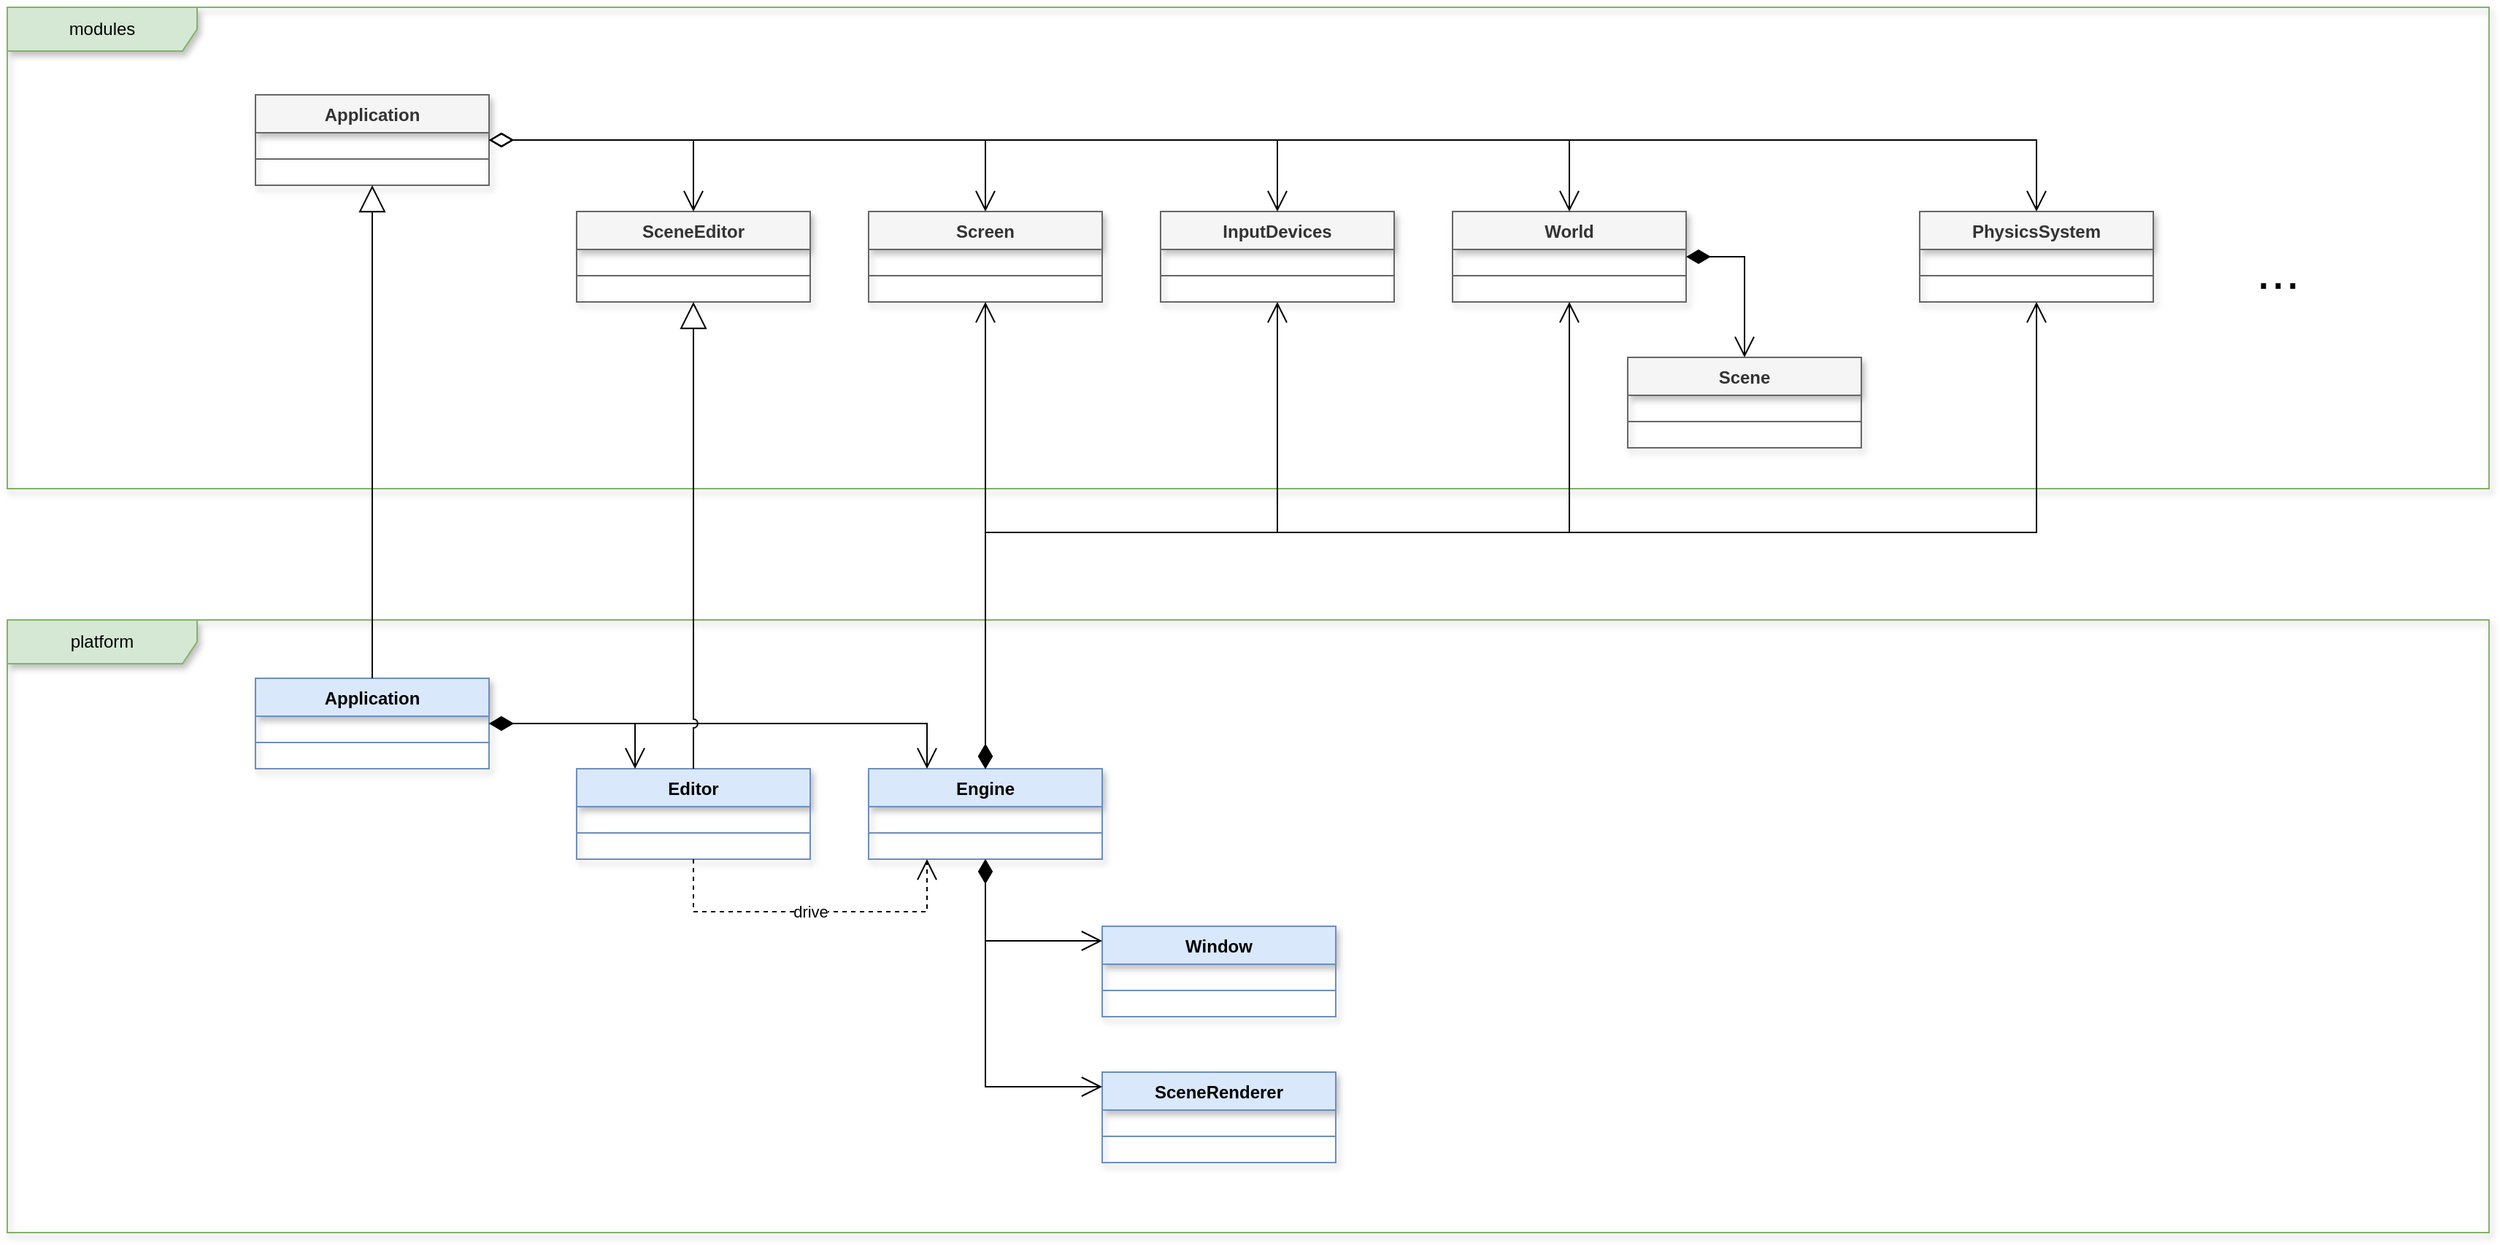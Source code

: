 <mxfile scale="1" border="16" version="21.1.2" type="device" pages="3">
  <diagram id="zqDFcQQA1LJDEw-WDNae" name="architecture">
    <mxGraphModel dx="2512" dy="1238" grid="1" gridSize="10" guides="1" tooltips="1" connect="1" arrows="1" fold="1" page="1" pageScale="1" pageWidth="4681" pageHeight="3300" background="#ffffff" math="0" shadow="0">
      <root>
        <mxCell id="0" />
        <mxCell id="1" parent="0" />
        <mxCell id="KR_LjcY2zqb-IYaVlQvb-93" value="platform" style="shape=umlFrame;whiteSpace=wrap;html=1;shadow=1;fillColor=#d5e8d4;strokeColor=#82b366;width=130;height=30;" parent="1" vertex="1">
          <mxGeometry x="410" y="560" width="1700" height="420" as="geometry" />
        </mxCell>
        <mxCell id="KR_LjcY2zqb-IYaVlQvb-10" value="modules" style="shape=umlFrame;whiteSpace=wrap;html=1;shadow=1;fillColor=#d5e8d4;strokeColor=#82b366;width=130;height=30;" parent="1" vertex="1">
          <mxGeometry x="410" y="140" width="1700" height="330" as="geometry" />
        </mxCell>
        <mxCell id="KR_LjcY2zqb-IYaVlQvb-11" value="Application" style="swimlane;fontStyle=1;align=center;verticalAlign=top;childLayout=stackLayout;horizontal=1;startSize=26;horizontalStack=0;resizeParent=1;resizeParentMax=0;resizeLast=0;collapsible=1;marginBottom=0;fillColor=#f5f5f5;fontColor=#333333;strokeColor=#666666;shadow=1;" parent="1" vertex="1">
          <mxGeometry x="580" y="200" width="160" height="62" as="geometry" />
        </mxCell>
        <mxCell id="KR_LjcY2zqb-IYaVlQvb-15" value="" style="text;strokeColor=none;fillColor=none;align=left;verticalAlign=middle;spacingTop=-1;spacingLeft=4;spacingRight=4;rotatable=0;labelPosition=right;points=[];portConstraint=eastwest;" parent="KR_LjcY2zqb-IYaVlQvb-11" vertex="1">
          <mxGeometry y="26" width="160" height="14" as="geometry" />
        </mxCell>
        <mxCell id="KR_LjcY2zqb-IYaVlQvb-13" value="" style="line;strokeWidth=1;fillColor=none;align=left;verticalAlign=middle;spacingTop=-1;spacingLeft=3;spacingRight=3;rotatable=0;labelPosition=right;points=[];portConstraint=eastwest;strokeColor=inherit;" parent="KR_LjcY2zqb-IYaVlQvb-11" vertex="1">
          <mxGeometry y="40" width="160" height="8" as="geometry" />
        </mxCell>
        <mxCell id="KR_LjcY2zqb-IYaVlQvb-16" value="" style="text;strokeColor=none;fillColor=none;align=left;verticalAlign=middle;spacingTop=-1;spacingLeft=4;spacingRight=4;rotatable=0;labelPosition=right;points=[];portConstraint=eastwest;" parent="KR_LjcY2zqb-IYaVlQvb-11" vertex="1">
          <mxGeometry y="48" width="160" height="14" as="geometry" />
        </mxCell>
        <mxCell id="KR_LjcY2zqb-IYaVlQvb-21" value="Application" style="swimlane;fontStyle=1;align=center;verticalAlign=top;childLayout=stackLayout;horizontal=1;startSize=26;horizontalStack=0;resizeParent=1;resizeParentMax=0;resizeLast=0;collapsible=1;marginBottom=0;fillColor=#dae8fc;strokeColor=#6c8ebf;shadow=1;" parent="1" vertex="1">
          <mxGeometry x="580" y="600" width="160" height="62" as="geometry" />
        </mxCell>
        <mxCell id="KR_LjcY2zqb-IYaVlQvb-22" value="" style="text;strokeColor=none;fillColor=none;align=left;verticalAlign=middle;spacingTop=-1;spacingLeft=4;spacingRight=4;rotatable=0;labelPosition=right;points=[];portConstraint=eastwest;" parent="KR_LjcY2zqb-IYaVlQvb-21" vertex="1">
          <mxGeometry y="26" width="160" height="14" as="geometry" />
        </mxCell>
        <mxCell id="KR_LjcY2zqb-IYaVlQvb-23" value="" style="line;strokeWidth=1;fillColor=none;align=left;verticalAlign=middle;spacingTop=-1;spacingLeft=3;spacingRight=3;rotatable=0;labelPosition=right;points=[];portConstraint=eastwest;strokeColor=inherit;" parent="KR_LjcY2zqb-IYaVlQvb-21" vertex="1">
          <mxGeometry y="40" width="160" height="8" as="geometry" />
        </mxCell>
        <mxCell id="KR_LjcY2zqb-IYaVlQvb-24" value="" style="text;strokeColor=none;fillColor=none;align=left;verticalAlign=middle;spacingTop=-1;spacingLeft=4;spacingRight=4;rotatable=0;labelPosition=right;points=[];portConstraint=eastwest;" parent="KR_LjcY2zqb-IYaVlQvb-21" vertex="1">
          <mxGeometry y="48" width="160" height="14" as="geometry" />
        </mxCell>
        <mxCell id="KR_LjcY2zqb-IYaVlQvb-25" value="Editor" style="swimlane;fontStyle=1;align=center;verticalAlign=top;childLayout=stackLayout;horizontal=1;startSize=26;horizontalStack=0;resizeParent=1;resizeParentMax=0;resizeLast=0;collapsible=1;marginBottom=0;fillColor=#dae8fc;strokeColor=#6c8ebf;shadow=1;" parent="1" vertex="1">
          <mxGeometry x="800" y="662" width="160" height="62" as="geometry" />
        </mxCell>
        <mxCell id="KR_LjcY2zqb-IYaVlQvb-26" value="" style="text;strokeColor=none;fillColor=none;align=left;verticalAlign=middle;spacingTop=-1;spacingLeft=4;spacingRight=4;rotatable=0;labelPosition=right;points=[];portConstraint=eastwest;" parent="KR_LjcY2zqb-IYaVlQvb-25" vertex="1">
          <mxGeometry y="26" width="160" height="14" as="geometry" />
        </mxCell>
        <mxCell id="KR_LjcY2zqb-IYaVlQvb-27" value="" style="line;strokeWidth=1;fillColor=none;align=left;verticalAlign=middle;spacingTop=-1;spacingLeft=3;spacingRight=3;rotatable=0;labelPosition=right;points=[];portConstraint=eastwest;strokeColor=inherit;" parent="KR_LjcY2zqb-IYaVlQvb-25" vertex="1">
          <mxGeometry y="40" width="160" height="8" as="geometry" />
        </mxCell>
        <mxCell id="KR_LjcY2zqb-IYaVlQvb-28" value="" style="text;strokeColor=none;fillColor=none;align=left;verticalAlign=middle;spacingTop=-1;spacingLeft=4;spacingRight=4;rotatable=0;labelPosition=right;points=[];portConstraint=eastwest;" parent="KR_LjcY2zqb-IYaVlQvb-25" vertex="1">
          <mxGeometry y="48" width="160" height="14" as="geometry" />
        </mxCell>
        <mxCell id="KR_LjcY2zqb-IYaVlQvb-29" value="Engine" style="swimlane;fontStyle=1;align=center;verticalAlign=top;childLayout=stackLayout;horizontal=1;startSize=26;horizontalStack=0;resizeParent=1;resizeParentMax=0;resizeLast=0;collapsible=1;marginBottom=0;fillColor=#dae8fc;strokeColor=#6c8ebf;shadow=1;" parent="1" vertex="1">
          <mxGeometry x="1000" y="662" width="160" height="62" as="geometry" />
        </mxCell>
        <mxCell id="KR_LjcY2zqb-IYaVlQvb-30" value="" style="text;strokeColor=none;fillColor=none;align=left;verticalAlign=middle;spacingTop=-1;spacingLeft=4;spacingRight=4;rotatable=0;labelPosition=right;points=[];portConstraint=eastwest;" parent="KR_LjcY2zqb-IYaVlQvb-29" vertex="1">
          <mxGeometry y="26" width="160" height="14" as="geometry" />
        </mxCell>
        <mxCell id="KR_LjcY2zqb-IYaVlQvb-31" value="" style="line;strokeWidth=1;fillColor=none;align=left;verticalAlign=middle;spacingTop=-1;spacingLeft=3;spacingRight=3;rotatable=0;labelPosition=right;points=[];portConstraint=eastwest;strokeColor=inherit;" parent="KR_LjcY2zqb-IYaVlQvb-29" vertex="1">
          <mxGeometry y="40" width="160" height="8" as="geometry" />
        </mxCell>
        <mxCell id="KR_LjcY2zqb-IYaVlQvb-32" value="" style="text;strokeColor=none;fillColor=none;align=left;verticalAlign=middle;spacingTop=-1;spacingLeft=4;spacingRight=4;rotatable=0;labelPosition=right;points=[];portConstraint=eastwest;" parent="KR_LjcY2zqb-IYaVlQvb-29" vertex="1">
          <mxGeometry y="48" width="160" height="14" as="geometry" />
        </mxCell>
        <mxCell id="KR_LjcY2zqb-IYaVlQvb-34" value="Screen" style="swimlane;fontStyle=1;align=center;verticalAlign=top;childLayout=stackLayout;horizontal=1;startSize=26;horizontalStack=0;resizeParent=1;resizeParentMax=0;resizeLast=0;collapsible=1;marginBottom=0;fillColor=#f5f5f5;fontColor=#333333;strokeColor=#666666;shadow=1;" parent="1" vertex="1">
          <mxGeometry x="1000" y="280" width="160" height="62" as="geometry" />
        </mxCell>
        <mxCell id="KR_LjcY2zqb-IYaVlQvb-35" value="" style="text;strokeColor=none;fillColor=none;align=left;verticalAlign=middle;spacingTop=-1;spacingLeft=4;spacingRight=4;rotatable=0;labelPosition=right;points=[];portConstraint=eastwest;" parent="KR_LjcY2zqb-IYaVlQvb-34" vertex="1">
          <mxGeometry y="26" width="160" height="14" as="geometry" />
        </mxCell>
        <mxCell id="KR_LjcY2zqb-IYaVlQvb-36" value="" style="line;strokeWidth=1;fillColor=none;align=left;verticalAlign=middle;spacingTop=-1;spacingLeft=3;spacingRight=3;rotatable=0;labelPosition=right;points=[];portConstraint=eastwest;strokeColor=inherit;" parent="KR_LjcY2zqb-IYaVlQvb-34" vertex="1">
          <mxGeometry y="40" width="160" height="8" as="geometry" />
        </mxCell>
        <mxCell id="KR_LjcY2zqb-IYaVlQvb-37" value="" style="text;strokeColor=none;fillColor=none;align=left;verticalAlign=middle;spacingTop=-1;spacingLeft=4;spacingRight=4;rotatable=0;labelPosition=right;points=[];portConstraint=eastwest;" parent="KR_LjcY2zqb-IYaVlQvb-34" vertex="1">
          <mxGeometry y="48" width="160" height="14" as="geometry" />
        </mxCell>
        <mxCell id="KR_LjcY2zqb-IYaVlQvb-38" value="InputDevices" style="swimlane;fontStyle=1;align=center;verticalAlign=top;childLayout=stackLayout;horizontal=1;startSize=26;horizontalStack=0;resizeParent=1;resizeParentMax=0;resizeLast=0;collapsible=1;marginBottom=0;fillColor=#f5f5f5;fontColor=#333333;strokeColor=#666666;shadow=1;" parent="1" vertex="1">
          <mxGeometry x="1200" y="280" width="160" height="62" as="geometry" />
        </mxCell>
        <mxCell id="KR_LjcY2zqb-IYaVlQvb-39" value="" style="text;strokeColor=none;fillColor=none;align=left;verticalAlign=middle;spacingTop=-1;spacingLeft=4;spacingRight=4;rotatable=0;labelPosition=right;points=[];portConstraint=eastwest;" parent="KR_LjcY2zqb-IYaVlQvb-38" vertex="1">
          <mxGeometry y="26" width="160" height="14" as="geometry" />
        </mxCell>
        <mxCell id="KR_LjcY2zqb-IYaVlQvb-40" value="" style="line;strokeWidth=1;fillColor=none;align=left;verticalAlign=middle;spacingTop=-1;spacingLeft=3;spacingRight=3;rotatable=0;labelPosition=right;points=[];portConstraint=eastwest;strokeColor=inherit;" parent="KR_LjcY2zqb-IYaVlQvb-38" vertex="1">
          <mxGeometry y="40" width="160" height="8" as="geometry" />
        </mxCell>
        <mxCell id="KR_LjcY2zqb-IYaVlQvb-41" value="" style="text;strokeColor=none;fillColor=none;align=left;verticalAlign=middle;spacingTop=-1;spacingLeft=4;spacingRight=4;rotatable=0;labelPosition=right;points=[];portConstraint=eastwest;" parent="KR_LjcY2zqb-IYaVlQvb-38" vertex="1">
          <mxGeometry y="48" width="160" height="14" as="geometry" />
        </mxCell>
        <mxCell id="KR_LjcY2zqb-IYaVlQvb-42" value="World" style="swimlane;fontStyle=1;align=center;verticalAlign=top;childLayout=stackLayout;horizontal=1;startSize=26;horizontalStack=0;resizeParent=1;resizeParentMax=0;resizeLast=0;collapsible=1;marginBottom=0;fillColor=#f5f5f5;fontColor=#333333;strokeColor=#666666;shadow=1;" parent="1" vertex="1">
          <mxGeometry x="1400" y="280" width="160" height="62" as="geometry" />
        </mxCell>
        <mxCell id="KR_LjcY2zqb-IYaVlQvb-43" value="" style="text;strokeColor=none;fillColor=none;align=left;verticalAlign=middle;spacingTop=-1;spacingLeft=4;spacingRight=4;rotatable=0;labelPosition=right;points=[];portConstraint=eastwest;" parent="KR_LjcY2zqb-IYaVlQvb-42" vertex="1">
          <mxGeometry y="26" width="160" height="14" as="geometry" />
        </mxCell>
        <mxCell id="KR_LjcY2zqb-IYaVlQvb-44" value="" style="line;strokeWidth=1;fillColor=none;align=left;verticalAlign=middle;spacingTop=-1;spacingLeft=3;spacingRight=3;rotatable=0;labelPosition=right;points=[];portConstraint=eastwest;strokeColor=inherit;" parent="KR_LjcY2zqb-IYaVlQvb-42" vertex="1">
          <mxGeometry y="40" width="160" height="8" as="geometry" />
        </mxCell>
        <mxCell id="KR_LjcY2zqb-IYaVlQvb-45" value="" style="text;strokeColor=none;fillColor=none;align=left;verticalAlign=middle;spacingTop=-1;spacingLeft=4;spacingRight=4;rotatable=0;labelPosition=right;points=[];portConstraint=eastwest;" parent="KR_LjcY2zqb-IYaVlQvb-42" vertex="1">
          <mxGeometry y="48" width="160" height="14" as="geometry" />
        </mxCell>
        <mxCell id="KR_LjcY2zqb-IYaVlQvb-46" value="Scene" style="swimlane;fontStyle=1;align=center;verticalAlign=top;childLayout=stackLayout;horizontal=1;startSize=26;horizontalStack=0;resizeParent=1;resizeParentMax=0;resizeLast=0;collapsible=1;marginBottom=0;fillColor=#f5f5f5;fontColor=#333333;strokeColor=#666666;shadow=1;" parent="1" vertex="1">
          <mxGeometry x="1520" y="380" width="160" height="62" as="geometry" />
        </mxCell>
        <mxCell id="KR_LjcY2zqb-IYaVlQvb-47" value="" style="text;strokeColor=none;fillColor=none;align=left;verticalAlign=middle;spacingTop=-1;spacingLeft=4;spacingRight=4;rotatable=0;labelPosition=right;points=[];portConstraint=eastwest;" parent="KR_LjcY2zqb-IYaVlQvb-46" vertex="1">
          <mxGeometry y="26" width="160" height="14" as="geometry" />
        </mxCell>
        <mxCell id="KR_LjcY2zqb-IYaVlQvb-48" value="" style="line;strokeWidth=1;fillColor=none;align=left;verticalAlign=middle;spacingTop=-1;spacingLeft=3;spacingRight=3;rotatable=0;labelPosition=right;points=[];portConstraint=eastwest;strokeColor=inherit;" parent="KR_LjcY2zqb-IYaVlQvb-46" vertex="1">
          <mxGeometry y="40" width="160" height="8" as="geometry" />
        </mxCell>
        <mxCell id="KR_LjcY2zqb-IYaVlQvb-49" value="" style="text;strokeColor=none;fillColor=none;align=left;verticalAlign=middle;spacingTop=-1;spacingLeft=4;spacingRight=4;rotatable=0;labelPosition=right;points=[];portConstraint=eastwest;" parent="KR_LjcY2zqb-IYaVlQvb-46" vertex="1">
          <mxGeometry y="48" width="160" height="14" as="geometry" />
        </mxCell>
        <mxCell id="KR_LjcY2zqb-IYaVlQvb-50" value="SceneEditor" style="swimlane;fontStyle=1;align=center;verticalAlign=top;childLayout=stackLayout;horizontal=1;startSize=26;horizontalStack=0;resizeParent=1;resizeParentMax=0;resizeLast=0;collapsible=1;marginBottom=0;fillColor=#f5f5f5;fontColor=#333333;strokeColor=#666666;shadow=1;" parent="1" vertex="1">
          <mxGeometry x="800" y="280" width="160" height="62" as="geometry" />
        </mxCell>
        <mxCell id="KR_LjcY2zqb-IYaVlQvb-51" value="" style="text;strokeColor=none;fillColor=none;align=left;verticalAlign=middle;spacingTop=-1;spacingLeft=4;spacingRight=4;rotatable=0;labelPosition=right;points=[];portConstraint=eastwest;" parent="KR_LjcY2zqb-IYaVlQvb-50" vertex="1">
          <mxGeometry y="26" width="160" height="14" as="geometry" />
        </mxCell>
        <mxCell id="KR_LjcY2zqb-IYaVlQvb-52" value="" style="line;strokeWidth=1;fillColor=none;align=left;verticalAlign=middle;spacingTop=-1;spacingLeft=3;spacingRight=3;rotatable=0;labelPosition=right;points=[];portConstraint=eastwest;strokeColor=inherit;" parent="KR_LjcY2zqb-IYaVlQvb-50" vertex="1">
          <mxGeometry y="40" width="160" height="8" as="geometry" />
        </mxCell>
        <mxCell id="KR_LjcY2zqb-IYaVlQvb-53" value="" style="text;strokeColor=none;fillColor=none;align=left;verticalAlign=middle;spacingTop=-1;spacingLeft=4;spacingRight=4;rotatable=0;labelPosition=right;points=[];portConstraint=eastwest;" parent="KR_LjcY2zqb-IYaVlQvb-50" vertex="1">
          <mxGeometry y="48" width="160" height="14" as="geometry" />
        </mxCell>
        <mxCell id="KR_LjcY2zqb-IYaVlQvb-54" value="" style="endArrow=open;html=1;endSize=12;startArrow=diamondThin;startSize=14;startFill=1;edgeStyle=elbowEdgeStyle;align=left;verticalAlign=top;rounded=0;" parent="1" source="KR_LjcY2zqb-IYaVlQvb-42" target="KR_LjcY2zqb-IYaVlQvb-46" edge="1">
          <mxGeometry x="-1" y="3" relative="1" as="geometry">
            <mxPoint x="1150" y="600" as="sourcePoint" />
            <mxPoint x="1310" y="600" as="targetPoint" />
            <Array as="points">
              <mxPoint x="1600" y="350" />
              <mxPoint x="1610" y="320" />
              <mxPoint x="1440" y="370" />
            </Array>
          </mxGeometry>
        </mxCell>
        <mxCell id="KR_LjcY2zqb-IYaVlQvb-63" value="" style="endArrow=open;html=1;endSize=12;startArrow=diamondThin;startSize=14;startFill=1;edgeStyle=orthogonalEdgeStyle;align=left;verticalAlign=top;rounded=0;" parent="1" source="KR_LjcY2zqb-IYaVlQvb-29" target="KR_LjcY2zqb-IYaVlQvb-34" edge="1">
          <mxGeometry x="-1" y="3" relative="1" as="geometry">
            <mxPoint x="1150" y="600" as="sourcePoint" />
            <mxPoint x="1310" y="600" as="targetPoint" />
          </mxGeometry>
        </mxCell>
        <mxCell id="KR_LjcY2zqb-IYaVlQvb-64" value="" style="endArrow=open;html=1;endSize=12;startArrow=diamondThin;startSize=14;startFill=1;edgeStyle=orthogonalEdgeStyle;align=left;verticalAlign=top;rounded=0;" parent="1" source="KR_LjcY2zqb-IYaVlQvb-29" target="KR_LjcY2zqb-IYaVlQvb-38" edge="1">
          <mxGeometry x="-1" y="3" relative="1" as="geometry">
            <mxPoint x="1150" y="600" as="sourcePoint" />
            <mxPoint x="1310" y="600" as="targetPoint" />
            <Array as="points">
              <mxPoint x="1080" y="500" />
              <mxPoint x="1280" y="500" />
            </Array>
          </mxGeometry>
        </mxCell>
        <mxCell id="KR_LjcY2zqb-IYaVlQvb-65" value="" style="endArrow=open;html=1;endSize=12;startArrow=diamondThin;startSize=14;startFill=1;edgeStyle=orthogonalEdgeStyle;align=left;verticalAlign=top;rounded=0;" parent="1" source="KR_LjcY2zqb-IYaVlQvb-29" target="KR_LjcY2zqb-IYaVlQvb-42" edge="1">
          <mxGeometry x="-1" y="3" relative="1" as="geometry">
            <mxPoint x="1150" y="600" as="sourcePoint" />
            <mxPoint x="1310" y="600" as="targetPoint" />
            <Array as="points">
              <mxPoint x="1080" y="500" />
              <mxPoint x="1480" y="500" />
            </Array>
          </mxGeometry>
        </mxCell>
        <mxCell id="KR_LjcY2zqb-IYaVlQvb-67" value="Window" style="swimlane;fontStyle=1;align=center;verticalAlign=top;childLayout=stackLayout;horizontal=1;startSize=26;horizontalStack=0;resizeParent=1;resizeParentMax=0;resizeLast=0;collapsible=1;marginBottom=0;fillColor=#dae8fc;strokeColor=#6c8ebf;shadow=1;" parent="1" vertex="1">
          <mxGeometry x="1160" y="770" width="160" height="62" as="geometry" />
        </mxCell>
        <mxCell id="KR_LjcY2zqb-IYaVlQvb-68" value="" style="text;strokeColor=none;fillColor=none;align=left;verticalAlign=middle;spacingTop=-1;spacingLeft=4;spacingRight=4;rotatable=0;labelPosition=right;points=[];portConstraint=eastwest;" parent="KR_LjcY2zqb-IYaVlQvb-67" vertex="1">
          <mxGeometry y="26" width="160" height="14" as="geometry" />
        </mxCell>
        <mxCell id="KR_LjcY2zqb-IYaVlQvb-69" value="" style="line;strokeWidth=1;fillColor=none;align=left;verticalAlign=middle;spacingTop=-1;spacingLeft=3;spacingRight=3;rotatable=0;labelPosition=right;points=[];portConstraint=eastwest;strokeColor=inherit;" parent="KR_LjcY2zqb-IYaVlQvb-67" vertex="1">
          <mxGeometry y="40" width="160" height="8" as="geometry" />
        </mxCell>
        <mxCell id="KR_LjcY2zqb-IYaVlQvb-70" value="" style="text;strokeColor=none;fillColor=none;align=left;verticalAlign=middle;spacingTop=-1;spacingLeft=4;spacingRight=4;rotatable=0;labelPosition=right;points=[];portConstraint=eastwest;" parent="KR_LjcY2zqb-IYaVlQvb-67" vertex="1">
          <mxGeometry y="48" width="160" height="14" as="geometry" />
        </mxCell>
        <mxCell id="KR_LjcY2zqb-IYaVlQvb-71" value="SceneRenderer" style="swimlane;fontStyle=1;align=center;verticalAlign=top;childLayout=stackLayout;horizontal=1;startSize=26;horizontalStack=0;resizeParent=1;resizeParentMax=0;resizeLast=0;collapsible=1;marginBottom=0;fillColor=#dae8fc;strokeColor=#6c8ebf;shadow=1;" parent="1" vertex="1">
          <mxGeometry x="1160" y="870" width="160" height="62" as="geometry" />
        </mxCell>
        <mxCell id="KR_LjcY2zqb-IYaVlQvb-72" value="" style="text;strokeColor=none;fillColor=none;align=left;verticalAlign=middle;spacingTop=-1;spacingLeft=4;spacingRight=4;rotatable=0;labelPosition=right;points=[];portConstraint=eastwest;" parent="KR_LjcY2zqb-IYaVlQvb-71" vertex="1">
          <mxGeometry y="26" width="160" height="14" as="geometry" />
        </mxCell>
        <mxCell id="KR_LjcY2zqb-IYaVlQvb-73" value="" style="line;strokeWidth=1;fillColor=none;align=left;verticalAlign=middle;spacingTop=-1;spacingLeft=3;spacingRight=3;rotatable=0;labelPosition=right;points=[];portConstraint=eastwest;strokeColor=inherit;" parent="KR_LjcY2zqb-IYaVlQvb-71" vertex="1">
          <mxGeometry y="40" width="160" height="8" as="geometry" />
        </mxCell>
        <mxCell id="KR_LjcY2zqb-IYaVlQvb-74" value="" style="text;strokeColor=none;fillColor=none;align=left;verticalAlign=middle;spacingTop=-1;spacingLeft=4;spacingRight=4;rotatable=0;labelPosition=right;points=[];portConstraint=eastwest;" parent="KR_LjcY2zqb-IYaVlQvb-71" vertex="1">
          <mxGeometry y="48" width="160" height="14" as="geometry" />
        </mxCell>
        <mxCell id="KR_LjcY2zqb-IYaVlQvb-75" value="" style="endArrow=open;html=1;endSize=12;startArrow=diamondThin;startSize=14;startFill=1;edgeStyle=orthogonalEdgeStyle;align=left;verticalAlign=top;rounded=0;" parent="1" source="KR_LjcY2zqb-IYaVlQvb-29" target="KR_LjcY2zqb-IYaVlQvb-67" edge="1">
          <mxGeometry x="-1" y="3" relative="1" as="geometry">
            <mxPoint x="1150" y="710" as="sourcePoint" />
            <mxPoint x="1310" y="710" as="targetPoint" />
            <Array as="points">
              <mxPoint x="1080" y="780" />
            </Array>
          </mxGeometry>
        </mxCell>
        <mxCell id="KR_LjcY2zqb-IYaVlQvb-76" value="" style="endArrow=open;html=1;endSize=12;startArrow=diamondThin;startSize=14;startFill=1;edgeStyle=elbowEdgeStyle;align=left;verticalAlign=top;rounded=0;" parent="1" source="KR_LjcY2zqb-IYaVlQvb-29" target="KR_LjcY2zqb-IYaVlQvb-71" edge="1">
          <mxGeometry x="-1" y="3" relative="1" as="geometry">
            <mxPoint x="1150" y="710" as="sourcePoint" />
            <mxPoint x="1310" y="710" as="targetPoint" />
            <Array as="points">
              <mxPoint x="1080" y="880" />
            </Array>
          </mxGeometry>
        </mxCell>
        <mxCell id="KR_LjcY2zqb-IYaVlQvb-78" value="" style="endArrow=block;endSize=16;endFill=0;html=1;rounded=0;" parent="1" source="KR_LjcY2zqb-IYaVlQvb-21" target="KR_LjcY2zqb-IYaVlQvb-11" edge="1">
          <mxGeometry width="160" relative="1" as="geometry">
            <mxPoint x="1330" y="410" as="sourcePoint" />
            <mxPoint x="1490" y="410" as="targetPoint" />
          </mxGeometry>
        </mxCell>
        <mxCell id="KR_LjcY2zqb-IYaVlQvb-80" value="PhysicsSystem" style="swimlane;fontStyle=1;align=center;verticalAlign=top;childLayout=stackLayout;horizontal=1;startSize=26;horizontalStack=0;resizeParent=1;resizeParentMax=0;resizeLast=0;collapsible=1;marginBottom=0;fillColor=#f5f5f5;fontColor=#333333;strokeColor=#666666;shadow=1;" parent="1" vertex="1">
          <mxGeometry x="1720" y="280" width="160" height="62" as="geometry" />
        </mxCell>
        <mxCell id="KR_LjcY2zqb-IYaVlQvb-81" value="" style="text;strokeColor=none;fillColor=none;align=left;verticalAlign=middle;spacingTop=-1;spacingLeft=4;spacingRight=4;rotatable=0;labelPosition=right;points=[];portConstraint=eastwest;" parent="KR_LjcY2zqb-IYaVlQvb-80" vertex="1">
          <mxGeometry y="26" width="160" height="14" as="geometry" />
        </mxCell>
        <mxCell id="KR_LjcY2zqb-IYaVlQvb-82" value="" style="line;strokeWidth=1;fillColor=none;align=left;verticalAlign=middle;spacingTop=-1;spacingLeft=3;spacingRight=3;rotatable=0;labelPosition=right;points=[];portConstraint=eastwest;strokeColor=inherit;" parent="KR_LjcY2zqb-IYaVlQvb-80" vertex="1">
          <mxGeometry y="40" width="160" height="8" as="geometry" />
        </mxCell>
        <mxCell id="KR_LjcY2zqb-IYaVlQvb-83" value="" style="text;strokeColor=none;fillColor=none;align=left;verticalAlign=middle;spacingTop=-1;spacingLeft=4;spacingRight=4;rotatable=0;labelPosition=right;points=[];portConstraint=eastwest;" parent="KR_LjcY2zqb-IYaVlQvb-80" vertex="1">
          <mxGeometry y="48" width="160" height="14" as="geometry" />
        </mxCell>
        <mxCell id="KR_LjcY2zqb-IYaVlQvb-84" value="" style="endArrow=open;html=1;endSize=12;startArrow=diamondThin;startSize=14;startFill=1;edgeStyle=orthogonalEdgeStyle;align=left;verticalAlign=top;rounded=0;" parent="1" source="KR_LjcY2zqb-IYaVlQvb-29" target="KR_LjcY2zqb-IYaVlQvb-80" edge="1">
          <mxGeometry x="-1" y="3" relative="1" as="geometry">
            <mxPoint x="1150" y="600" as="sourcePoint" />
            <mxPoint x="1310" y="600" as="targetPoint" />
            <Array as="points">
              <mxPoint x="1080" y="500" />
              <mxPoint x="1800" y="500" />
            </Array>
          </mxGeometry>
        </mxCell>
        <mxCell id="KR_LjcY2zqb-IYaVlQvb-85" value="..." style="text;html=1;align=center;verticalAlign=middle;resizable=0;points=[];autosize=1;strokeColor=none;fillColor=none;fontSize=36;" parent="1" vertex="1">
          <mxGeometry x="1940" y="290" width="50" height="60" as="geometry" />
        </mxCell>
        <mxCell id="KR_LjcY2zqb-IYaVlQvb-86" value="" style="endArrow=open;html=1;endSize=12;startArrow=diamondThin;startSize=14;startFill=0;edgeStyle=orthogonalEdgeStyle;align=left;verticalAlign=bottom;rounded=0;" parent="1" source="KR_LjcY2zqb-IYaVlQvb-11" target="KR_LjcY2zqb-IYaVlQvb-50" edge="1">
          <mxGeometry x="-1" y="3" relative="1" as="geometry">
            <mxPoint x="1120" y="290" as="sourcePoint" />
            <mxPoint x="1280" y="290" as="targetPoint" />
          </mxGeometry>
        </mxCell>
        <mxCell id="KR_LjcY2zqb-IYaVlQvb-87" value="" style="endArrow=open;html=1;endSize=12;startArrow=diamondThin;startSize=14;startFill=0;edgeStyle=orthogonalEdgeStyle;align=left;verticalAlign=bottom;rounded=0;" parent="1" source="KR_LjcY2zqb-IYaVlQvb-11" target="KR_LjcY2zqb-IYaVlQvb-34" edge="1">
          <mxGeometry x="-1" y="3" relative="1" as="geometry">
            <mxPoint x="1120" y="290" as="sourcePoint" />
            <mxPoint x="1280" y="290" as="targetPoint" />
          </mxGeometry>
        </mxCell>
        <mxCell id="KR_LjcY2zqb-IYaVlQvb-88" value="" style="endArrow=open;html=1;endSize=12;startArrow=diamondThin;startSize=14;startFill=0;edgeStyle=orthogonalEdgeStyle;align=left;verticalAlign=bottom;rounded=0;" parent="1" source="KR_LjcY2zqb-IYaVlQvb-11" target="KR_LjcY2zqb-IYaVlQvb-38" edge="1">
          <mxGeometry x="-1" y="3" relative="1" as="geometry">
            <mxPoint x="1120" y="290" as="sourcePoint" />
            <mxPoint x="1280" y="290" as="targetPoint" />
          </mxGeometry>
        </mxCell>
        <mxCell id="KR_LjcY2zqb-IYaVlQvb-89" value="" style="endArrow=open;html=1;endSize=12;startArrow=diamondThin;startSize=14;startFill=0;edgeStyle=orthogonalEdgeStyle;align=left;verticalAlign=bottom;rounded=0;" parent="1" source="KR_LjcY2zqb-IYaVlQvb-11" target="KR_LjcY2zqb-IYaVlQvb-42" edge="1">
          <mxGeometry x="-1" y="3" relative="1" as="geometry">
            <mxPoint x="1120" y="290" as="sourcePoint" />
            <mxPoint x="1280" y="290" as="targetPoint" />
          </mxGeometry>
        </mxCell>
        <mxCell id="KR_LjcY2zqb-IYaVlQvb-90" value="" style="endArrow=open;html=1;endSize=12;startArrow=diamondThin;startSize=14;startFill=0;edgeStyle=orthogonalEdgeStyle;align=left;verticalAlign=bottom;rounded=0;" parent="1" source="KR_LjcY2zqb-IYaVlQvb-11" target="KR_LjcY2zqb-IYaVlQvb-80" edge="1">
          <mxGeometry x="-1" y="3" relative="1" as="geometry">
            <mxPoint x="1120" y="290" as="sourcePoint" />
            <mxPoint x="1280" y="290" as="targetPoint" />
          </mxGeometry>
        </mxCell>
        <mxCell id="KR_LjcY2zqb-IYaVlQvb-91" value="" style="endArrow=open;html=1;endSize=12;startArrow=diamondThin;startSize=14;startFill=1;edgeStyle=orthogonalEdgeStyle;align=left;verticalAlign=bottom;rounded=0;" parent="1" source="KR_LjcY2zqb-IYaVlQvb-21" target="KR_LjcY2zqb-IYaVlQvb-25" edge="1">
          <mxGeometry x="-1" y="3" relative="1" as="geometry">
            <mxPoint x="1100" y="530" as="sourcePoint" />
            <mxPoint x="1260" y="530" as="targetPoint" />
            <Array as="points">
              <mxPoint x="840" y="631" />
            </Array>
          </mxGeometry>
        </mxCell>
        <mxCell id="KR_LjcY2zqb-IYaVlQvb-92" value="" style="endArrow=open;html=1;endSize=12;startArrow=diamondThin;startSize=14;startFill=1;edgeStyle=orthogonalEdgeStyle;align=left;verticalAlign=bottom;rounded=0;" parent="1" source="KR_LjcY2zqb-IYaVlQvb-21" target="KR_LjcY2zqb-IYaVlQvb-29" edge="1">
          <mxGeometry x="-1" y="3" relative="1" as="geometry">
            <mxPoint x="740" y="631.034" as="sourcePoint" />
            <mxPoint x="840" y="662.0" as="targetPoint" />
            <Array as="points">
              <mxPoint x="1040" y="631" />
            </Array>
          </mxGeometry>
        </mxCell>
        <mxCell id="KR_LjcY2zqb-IYaVlQvb-79" value="" style="endArrow=block;endSize=16;endFill=0;html=1;rounded=0;jumpStyle=arc;" parent="1" source="KR_LjcY2zqb-IYaVlQvb-25" target="KR_LjcY2zqb-IYaVlQvb-50" edge="1">
          <mxGeometry width="160" relative="1" as="geometry">
            <mxPoint x="1330" y="410" as="sourcePoint" />
            <mxPoint x="1490" y="410" as="targetPoint" />
          </mxGeometry>
        </mxCell>
        <mxCell id="a6BL6H7JudgWIIu_XI2b-1" value="drive" style="endArrow=open;endSize=12;dashed=1;html=1;rounded=0;edgeStyle=orthogonalEdgeStyle;" parent="1" source="KR_LjcY2zqb-IYaVlQvb-25" target="KR_LjcY2zqb-IYaVlQvb-29" edge="1">
          <mxGeometry width="160" relative="1" as="geometry">
            <mxPoint x="1190" y="630" as="sourcePoint" />
            <mxPoint x="1350" y="630" as="targetPoint" />
            <Array as="points">
              <mxPoint x="880" y="760" />
              <mxPoint x="1040" y="760" />
            </Array>
          </mxGeometry>
        </mxCell>
      </root>
    </mxGraphModel>
  </diagram>
  <diagram id="pudKSg9wWIS3N9X_Bpmv" name="packages">
    <mxGraphModel dx="2093" dy="1032" grid="1" gridSize="10" guides="1" tooltips="1" connect="1" arrows="1" fold="1" page="1" pageScale="1" pageWidth="1169" pageHeight="827" math="0" shadow="0">
      <root>
        <mxCell id="0" />
        <mxCell id="1" parent="0" />
        <mxCell id="Ro6cQGl3LY7bU4uADfUc-16" value="nodec_game_engine" style="shape=folder;xSize=90;align=left;spacingLeft=10;align=left;verticalAlign=top;spacingLeft=5;spacingTop=-4;tabWidth=130;tabHeight=20;tabPosition=left;html=1;recursiveResize=0;fontStyle=1" vertex="1" parent="1">
          <mxGeometry x="20" y="20" width="1140" height="790" as="geometry" />
        </mxCell>
        <mxCell id="Ro6cQGl3LY7bU4uADfUc-1" value="nodec_scene_editor" style="shape=folder;fontStyle=1;spacingTop=10;tabWidth=40;tabHeight=14;tabPosition=left;html=1;whiteSpace=wrap;" vertex="1" parent="1">
          <mxGeometry x="210" y="445" width="70" height="50" as="geometry" />
        </mxCell>
        <mxCell id="Ro6cQGl3LY7bU4uADfUc-2" value="nodec" style="shape=folder;fontStyle=1;spacingTop=10;tabWidth=40;tabHeight=14;tabPosition=left;html=1;whiteSpace=wrap;" vertex="1" parent="1">
          <mxGeometry x="40" y="740" width="1110" height="50" as="geometry" />
        </mxCell>
        <mxCell id="Ro6cQGl3LY7bU4uADfUc-3" value="imessentials" style="shape=folder;fontStyle=1;spacingTop=10;tabWidth=40;tabHeight=14;tabPosition=left;html=1;whiteSpace=wrap;" vertex="1" parent="1">
          <mxGeometry x="210" y="615" width="70" height="50" as="geometry" />
        </mxCell>
        <mxCell id="Ro6cQGl3LY7bU4uADfUc-4" value="imgui" style="shape=folder;fontStyle=1;spacingTop=10;tabWidth=40;tabHeight=14;tabPosition=left;html=1;whiteSpace=wrap;" vertex="1" parent="1">
          <mxGeometry x="310" y="675" width="70" height="50" as="geometry" />
        </mxCell>
        <mxCell id="Ro6cQGl3LY7bU4uADfUc-5" value="nodec_scene" style="shape=folder;fontStyle=1;spacingTop=10;tabWidth=40;tabHeight=14;tabPosition=left;html=1;whiteSpace=wrap;" vertex="1" parent="1">
          <mxGeometry x="375" y="625" width="322" height="50" as="geometry" />
        </mxCell>
        <mxCell id="Ro6cQGl3LY7bU4uADfUc-6" value="nodec_rendering" style="shape=folder;fontStyle=1;spacingTop=10;tabWidth=40;tabHeight=14;tabPosition=left;html=1;whiteSpace=wrap;" vertex="1" parent="1">
          <mxGeometry x="412" y="460" width="70" height="50" as="geometry" />
        </mxCell>
        <mxCell id="Ro6cQGl3LY7bU4uADfUc-7" value="" style="endArrow=open;endSize=12;dashed=1;html=1;rounded=0;" edge="1" parent="1" source="Ro6cQGl3LY7bU4uADfUc-3" target="Ro6cQGl3LY7bU4uADfUc-4">
          <mxGeometry width="160" relative="1" as="geometry">
            <mxPoint x="470" y="760" as="sourcePoint" />
            <mxPoint x="630" y="760" as="targetPoint" />
          </mxGeometry>
        </mxCell>
        <mxCell id="Ro6cQGl3LY7bU4uADfUc-8" value="" style="endArrow=open;endSize=12;dashed=1;html=1;rounded=0;edgeStyle=orthogonalEdgeStyle;" edge="1" parent="1" source="Ro6cQGl3LY7bU4uADfUc-3">
          <mxGeometry width="160" relative="1" as="geometry">
            <mxPoint x="470" y="710" as="sourcePoint" />
            <mxPoint x="245" y="740.0" as="targetPoint" />
            <Array as="points">
              <mxPoint x="245" y="700" />
              <mxPoint x="245" y="700" />
            </Array>
          </mxGeometry>
        </mxCell>
        <mxCell id="Ro6cQGl3LY7bU4uADfUc-9" value="" style="endArrow=open;endSize=12;dashed=1;html=1;rounded=0;edgeStyle=orthogonalEdgeStyle;" edge="1" parent="1" source="Ro6cQGl3LY7bU4uADfUc-6" target="Ro6cQGl3LY7bU4uADfUc-5">
          <mxGeometry width="160" relative="1" as="geometry">
            <mxPoint x="470" y="760" as="sourcePoint" />
            <mxPoint x="630" y="760" as="targetPoint" />
            <Array as="points">
              <mxPoint x="450" y="630" />
              <mxPoint x="450" y="630" />
            </Array>
          </mxGeometry>
        </mxCell>
        <mxCell id="Ro6cQGl3LY7bU4uADfUc-11" value="" style="endArrow=open;endSize=12;dashed=1;html=1;rounded=0;" edge="1" parent="1" source="Ro6cQGl3LY7bU4uADfUc-1" target="Ro6cQGl3LY7bU4uADfUc-3">
          <mxGeometry width="160" relative="1" as="geometry">
            <mxPoint x="470" y="760" as="sourcePoint" />
            <mxPoint x="630" y="760" as="targetPoint" />
          </mxGeometry>
        </mxCell>
        <mxCell id="Ro6cQGl3LY7bU4uADfUc-12" value="" style="endArrow=open;endSize=12;dashed=1;html=1;rounded=0;edgeStyle=orthogonalEdgeStyle;" edge="1" parent="1" source="Ro6cQGl3LY7bU4uADfUc-5">
          <mxGeometry width="160" relative="1" as="geometry">
            <mxPoint x="470" y="710" as="sourcePoint" />
            <mxPoint x="536" y="740.0" as="targetPoint" />
            <Array as="points">
              <mxPoint x="520" y="670" />
              <mxPoint x="520" y="670" />
            </Array>
          </mxGeometry>
        </mxCell>
        <mxCell id="Ro6cQGl3LY7bU4uADfUc-39" value="" style="endArrow=open;endSize=12;dashed=1;html=1;rounded=0;edgeStyle=orthogonalEdgeStyle;" edge="1" parent="1" source="Ro6cQGl3LY7bU4uADfUc-37" target="Ro6cQGl3LY7bU4uADfUc-31">
          <mxGeometry width="160" relative="1" as="geometry">
            <mxPoint x="470" y="760" as="sourcePoint" />
            <mxPoint x="630" y="760" as="targetPoint" />
            <Array as="points">
              <mxPoint x="385" y="440" />
              <mxPoint x="675" y="440" />
            </Array>
          </mxGeometry>
        </mxCell>
        <mxCell id="Ro6cQGl3LY7bU4uADfUc-20" value="nodec_application" style="shape=folder;fontStyle=1;spacingTop=10;tabWidth=40;tabHeight=14;tabPosition=left;html=1;whiteSpace=wrap;" vertex="1" parent="1">
          <mxGeometry x="95" y="445" width="70" height="50" as="geometry" />
        </mxCell>
        <mxCell id="Ro6cQGl3LY7bU4uADfUc-21" value="" style="endArrow=open;endSize=12;dashed=1;html=1;rounded=0;edgeStyle=orthogonalEdgeStyle;" edge="1" parent="1" source="Ro6cQGl3LY7bU4uADfUc-20" target="Ro6cQGl3LY7bU4uADfUc-2">
          <mxGeometry width="160" relative="1" as="geometry">
            <mxPoint x="495" y="710" as="sourcePoint" />
            <mxPoint x="655" y="710" as="targetPoint" />
            <Array as="points">
              <mxPoint x="130" y="610" />
              <mxPoint x="130" y="610" />
            </Array>
          </mxGeometry>
        </mxCell>
        <mxCell id="Ro6cQGl3LY7bU4uADfUc-22" value="nodec_world" style="shape=folder;fontStyle=1;spacingTop=10;tabWidth=40;tabHeight=14;tabPosition=left;html=1;whiteSpace=wrap;" vertex="1" parent="1">
          <mxGeometry x="516.5" y="460" width="70" height="50" as="geometry" />
        </mxCell>
        <mxCell id="Ro6cQGl3LY7bU4uADfUc-23" value="" style="endArrow=open;endSize=12;dashed=1;html=1;rounded=0;edgeStyle=orthogonalEdgeStyle;" edge="1" parent="1" source="Ro6cQGl3LY7bU4uADfUc-22" target="Ro6cQGl3LY7bU4uADfUc-5">
          <mxGeometry width="160" relative="1" as="geometry">
            <mxPoint x="470" y="760" as="sourcePoint" />
            <mxPoint x="630" y="760" as="targetPoint" />
            <Array as="points">
              <mxPoint x="555" y="590" />
              <mxPoint x="555" y="590" />
            </Array>
          </mxGeometry>
        </mxCell>
        <mxCell id="Ro6cQGl3LY7bU4uADfUc-24" value="nodec_serialization" style="shape=folder;fontStyle=1;spacingTop=10;tabWidth=40;tabHeight=14;tabPosition=left;html=1;whiteSpace=wrap;" vertex="1" parent="1">
          <mxGeometry x="765" y="625" width="70" height="50" as="geometry" />
        </mxCell>
        <mxCell id="Ro6cQGl3LY7bU4uADfUc-26" value="cereal" style="shape=folder;fontStyle=1;spacingTop=10;tabWidth=40;tabHeight=14;tabPosition=left;html=1;whiteSpace=wrap;" vertex="1" parent="1">
          <mxGeometry x="845" y="675" width="70" height="50" as="geometry" />
        </mxCell>
        <mxCell id="Ro6cQGl3LY7bU4uADfUc-28" value="" style="endArrow=open;startArrow=circlePlus;endFill=0;startFill=0;endSize=8;html=1;rounded=0;edgeStyle=orthogonalEdgeStyle;" edge="1" parent="1" source="Ro6cQGl3LY7bU4uADfUc-24" target="Ro6cQGl3LY7bU4uADfUc-26">
          <mxGeometry width="160" relative="1" as="geometry">
            <mxPoint x="260" y="650" as="sourcePoint" />
            <mxPoint x="420" y="650" as="targetPoint" />
            <Array as="points">
              <mxPoint x="815" y="700" />
            </Array>
          </mxGeometry>
        </mxCell>
        <mxCell id="Ro6cQGl3LY7bU4uADfUc-29" value="" style="endArrow=open;endSize=12;dashed=1;html=1;rounded=0;edgeStyle=orthogonalEdgeStyle;" edge="1" parent="1" source="Ro6cQGl3LY7bU4uADfUc-24">
          <mxGeometry width="160" relative="1" as="geometry">
            <mxPoint x="470" y="710" as="sourcePoint" />
            <mxPoint x="785" y="740.0" as="targetPoint" />
            <Array as="points">
              <mxPoint x="785" y="710" />
              <mxPoint x="785" y="710" />
            </Array>
          </mxGeometry>
        </mxCell>
        <mxCell id="Ro6cQGl3LY7bU4uADfUc-31" value="nodec_scene_serialization" style="shape=folder;fontStyle=1;spacingTop=10;tabWidth=40;tabHeight=14;tabPosition=left;html=1;whiteSpace=wrap;" vertex="1" parent="1">
          <mxGeometry x="640" y="550" width="70" height="50" as="geometry" />
        </mxCell>
        <mxCell id="Ro6cQGl3LY7bU4uADfUc-32" value="" style="endArrow=open;endSize=12;dashed=1;html=1;rounded=0;edgeStyle=orthogonalEdgeStyle;" edge="1" parent="1" source="Ro6cQGl3LY7bU4uADfUc-31" target="Ro6cQGl3LY7bU4uADfUc-5">
          <mxGeometry width="160" relative="1" as="geometry">
            <mxPoint x="470" y="760" as="sourcePoint" />
            <mxPoint x="630" y="760" as="targetPoint" />
            <Array as="points">
              <mxPoint x="675" y="630" />
              <mxPoint x="675" y="630" />
            </Array>
          </mxGeometry>
        </mxCell>
        <mxCell id="Ro6cQGl3LY7bU4uADfUc-33" value="" style="endArrow=open;endSize=12;dashed=1;html=1;rounded=0;" edge="1" parent="1" source="Ro6cQGl3LY7bU4uADfUc-31" target="Ro6cQGl3LY7bU4uADfUc-24">
          <mxGeometry width="160" relative="1" as="geometry">
            <mxPoint x="470" y="760" as="sourcePoint" />
            <mxPoint x="630" y="760" as="targetPoint" />
          </mxGeometry>
        </mxCell>
        <mxCell id="Ro6cQGl3LY7bU4uADfUc-34" value="nodec_physics" style="shape=folder;fontStyle=1;spacingTop=10;tabWidth=40;tabHeight=14;tabPosition=left;html=1;whiteSpace=wrap;" vertex="1" parent="1">
          <mxGeometry x="915" y="520" width="70" height="50" as="geometry" />
        </mxCell>
        <mxCell id="Ro6cQGl3LY7bU4uADfUc-35" value="" style="endArrow=open;endSize=12;dashed=1;html=1;rounded=0;edgeStyle=orthogonalEdgeStyle;" edge="1" parent="1" source="Ro6cQGl3LY7bU4uADfUc-34">
          <mxGeometry width="160" relative="1" as="geometry">
            <mxPoint x="470" y="710" as="sourcePoint" />
            <mxPoint x="950" y="740.0" as="targetPoint" />
            <Array as="points">
              <mxPoint x="945" y="520" />
            </Array>
          </mxGeometry>
        </mxCell>
        <mxCell id="Ro6cQGl3LY7bU4uADfUc-36" value="" style="endArrow=open;endSize=12;dashed=1;html=1;rounded=0;" edge="1" parent="1" source="Ro6cQGl3LY7bU4uADfUc-1" target="Ro6cQGl3LY7bU4uADfUc-5">
          <mxGeometry width="160" relative="1" as="geometry">
            <mxPoint x="470" y="760" as="sourcePoint" />
            <mxPoint x="630" y="760" as="targetPoint" />
          </mxGeometry>
        </mxCell>
        <mxCell id="Ro6cQGl3LY7bU4uADfUc-37" value="nodec_animation" style="shape=folder;fontStyle=1;spacingTop=10;tabWidth=40;tabHeight=14;tabPosition=left;html=1;whiteSpace=wrap;" vertex="1" parent="1">
          <mxGeometry x="355" y="364" width="70" height="50" as="geometry" />
        </mxCell>
        <mxCell id="Ro6cQGl3LY7bU4uADfUc-38" value="" style="endArrow=open;endSize=12;dashed=1;html=1;rounded=0;edgeStyle=orthogonalEdgeStyle;" edge="1" parent="1" source="Ro6cQGl3LY7bU4uADfUc-37" target="Ro6cQGl3LY7bU4uADfUc-5">
          <mxGeometry width="160" relative="1" as="geometry">
            <mxPoint x="470" y="760" as="sourcePoint" />
            <mxPoint x="630" y="760" as="targetPoint" />
            <Array as="points">
              <mxPoint x="385" y="520" />
              <mxPoint x="385" y="520" />
            </Array>
          </mxGeometry>
        </mxCell>
        <mxCell id="Ro6cQGl3LY7bU4uADfUc-40" value="nodec_input" style="shape=folder;fontStyle=1;spacingTop=10;tabWidth=40;tabHeight=14;tabPosition=left;html=1;whiteSpace=wrap;" vertex="1" parent="1">
          <mxGeometry x="1005" y="520" width="70" height="50" as="geometry" />
        </mxCell>
        <mxCell id="Ro6cQGl3LY7bU4uADfUc-41" value="" style="endArrow=open;endSize=12;dashed=1;html=1;rounded=0;edgeStyle=orthogonalEdgeStyle;" edge="1" parent="1" source="Ro6cQGl3LY7bU4uADfUc-40">
          <mxGeometry width="160" relative="1" as="geometry">
            <mxPoint x="470" y="710" as="sourcePoint" />
            <mxPoint x="1035" y="740.0" as="targetPoint" />
            <Array as="points">
              <mxPoint x="1035" y="660" />
              <mxPoint x="1035" y="660" />
            </Array>
          </mxGeometry>
        </mxCell>
        <mxCell id="Ro6cQGl3LY7bU4uADfUc-42" value="nodec_resources" style="shape=folder;fontStyle=1;spacingTop=10;tabWidth=40;tabHeight=14;tabPosition=left;html=1;whiteSpace=wrap;" vertex="1" parent="1">
          <mxGeometry x="955" y="430" width="70" height="50" as="geometry" />
        </mxCell>
        <mxCell id="Ro6cQGl3LY7bU4uADfUc-43" value="" style="endArrow=open;endSize=12;dashed=1;html=1;rounded=0;edgeStyle=orthogonalEdgeStyle;" edge="1" source="Ro6cQGl3LY7bU4uADfUc-42" parent="1">
          <mxGeometry width="160" relative="1" as="geometry">
            <mxPoint x="505" y="635" as="sourcePoint" />
            <mxPoint x="990" y="740.0" as="targetPoint" />
            <Array as="points">
              <mxPoint x="990" y="590" />
              <mxPoint x="990" y="590" />
            </Array>
          </mxGeometry>
        </mxCell>
      </root>
    </mxGraphModel>
  </diagram>
  <diagram id="VZ_IFpAJHQproTWcAyD8" name="ページ3">
    <mxGraphModel dx="2093" dy="1032" grid="1" gridSize="10" guides="1" tooltips="1" connect="1" arrows="1" fold="1" page="1" pageScale="1" pageWidth="1169" pageHeight="827" math="0" shadow="0">
      <root>
        <mxCell id="0" />
        <mxCell id="1" parent="0" />
        <mxCell id="rwBsT8MbrCVWAzCgjcc7-14" value="nodec_game_engine" style="sketch=0;points=[[0,0,0],[0.25,0,0],[0.5,0,0],[0.75,0,0],[1,0,0],[1,0.25,0],[1,0.5,0],[1,0.75,0],[1,1,0],[0.75,1,0],[0.5,1,0],[0.25,1,0],[0,1,0],[0,0.75,0],[0,0.5,0],[0,0.25,0]];rounded=1;absoluteArcSize=1;arcSize=2;html=1;strokeColor=none;gradientColor=none;shadow=0;dashed=0;fontSize=12;fontColor=#9E9E9E;align=left;verticalAlign=top;spacing=10;spacingTop=-4;whiteSpace=wrap;fillColor=#F3E5F5;" vertex="1" parent="1">
          <mxGeometry x="480" y="80" width="410" height="360" as="geometry" />
        </mxCell>
        <mxCell id="rwBsT8MbrCVWAzCgjcc7-1" value="SceneRenderer" style="swimlane;fontStyle=1;align=center;verticalAlign=top;childLayout=stackLayout;horizontal=1;startSize=26;horizontalStack=0;resizeParent=1;resizeParentMax=0;resizeLast=0;collapsible=1;marginBottom=0;fillColor=#f5f5f5;fontColor=#333333;strokeColor=#666666;shadow=1;gradientColor=none;swimlaneFillColor=default;" vertex="1" parent="1">
          <mxGeometry x="620" y="229" width="160" height="62" as="geometry" />
        </mxCell>
        <mxCell id="rwBsT8MbrCVWAzCgjcc7-7" value="" style="text;strokeColor=none;fillColor=none;align=left;verticalAlign=middle;spacingTop=-1;spacingLeft=4;spacingRight=4;rotatable=0;labelPosition=right;points=[];portConstraint=eastwest;" vertex="1" parent="rwBsT8MbrCVWAzCgjcc7-1">
          <mxGeometry y="26" width="160" height="14" as="geometry" />
        </mxCell>
        <mxCell id="rwBsT8MbrCVWAzCgjcc7-3" value="" style="line;strokeWidth=1;fillColor=none;align=left;verticalAlign=middle;spacingTop=-1;spacingLeft=3;spacingRight=3;rotatable=0;labelPosition=right;points=[];portConstraint=eastwest;strokeColor=inherit;" vertex="1" parent="rwBsT8MbrCVWAzCgjcc7-1">
          <mxGeometry y="40" width="160" height="8" as="geometry" />
        </mxCell>
        <mxCell id="rwBsT8MbrCVWAzCgjcc7-8" value="" style="text;strokeColor=none;fillColor=none;align=left;verticalAlign=middle;spacingTop=-1;spacingLeft=4;spacingRight=4;rotatable=0;labelPosition=right;points=[];portConstraint=eastwest;" vertex="1" parent="rwBsT8MbrCVWAzCgjcc7-1">
          <mxGeometry y="48" width="160" height="14" as="geometry" />
        </mxCell>
        <mxCell id="rwBsT8MbrCVWAzCgjcc7-15" value="nodec_game_editor" style="sketch=0;points=[[0,0,0],[0.25,0,0],[0.5,0,0],[0.75,0,0],[1,0,0],[1,0.25,0],[1,0.5,0],[1,0.75,0],[1,1,0],[0.75,1,0],[0.5,1,0],[0.25,1,0],[0,1,0],[0,0.75,0],[0,0.5,0],[0,0.25,0]];rounded=1;absoluteArcSize=1;arcSize=2;html=1;strokeColor=none;gradientColor=none;shadow=0;dashed=0;fontSize=12;fontColor=#9E9E9E;align=left;verticalAlign=top;spacing=10;spacingTop=-4;whiteSpace=wrap;fillColor=#EFEBE9;" vertex="1" parent="1">
          <mxGeometry x="40" y="80" width="400" height="360" as="geometry" />
        </mxCell>
        <mxCell id="rwBsT8MbrCVWAzCgjcc7-9" value="SceneGizmoRenderer" style="swimlane;fontStyle=1;align=center;verticalAlign=top;childLayout=stackLayout;horizontal=1;startSize=26;horizontalStack=0;resizeParent=1;resizeParentMax=0;resizeLast=0;collapsible=1;marginBottom=0;fillColor=#f5f5f5;fontColor=#333333;strokeColor=#666666;shadow=1;swimlaneFillColor=default;" vertex="1" parent="1">
          <mxGeometry x="120" y="240" width="160" height="62" as="geometry" />
        </mxCell>
        <mxCell id="rwBsT8MbrCVWAzCgjcc7-10" value="" style="text;strokeColor=none;fillColor=none;align=left;verticalAlign=middle;spacingTop=-1;spacingLeft=4;spacingRight=4;rotatable=0;labelPosition=right;points=[];portConstraint=eastwest;" vertex="1" parent="rwBsT8MbrCVWAzCgjcc7-9">
          <mxGeometry y="26" width="160" height="14" as="geometry" />
        </mxCell>
        <mxCell id="rwBsT8MbrCVWAzCgjcc7-11" value="" style="line;strokeWidth=1;fillColor=none;align=left;verticalAlign=middle;spacingTop=-1;spacingLeft=3;spacingRight=3;rotatable=0;labelPosition=right;points=[];portConstraint=eastwest;strokeColor=inherit;" vertex="1" parent="rwBsT8MbrCVWAzCgjcc7-9">
          <mxGeometry y="40" width="160" height="8" as="geometry" />
        </mxCell>
        <mxCell id="rwBsT8MbrCVWAzCgjcc7-12" value="" style="text;strokeColor=none;fillColor=none;align=left;verticalAlign=middle;spacingTop=-1;spacingLeft=4;spacingRight=4;rotatable=0;labelPosition=right;points=[];portConstraint=eastwest;" vertex="1" parent="rwBsT8MbrCVWAzCgjcc7-9">
          <mxGeometry y="48" width="160" height="14" as="geometry" />
        </mxCell>
        <mxCell id="rwBsT8MbrCVWAzCgjcc7-16" value="SceneViewWindow" style="swimlane;fontStyle=1;align=center;verticalAlign=top;childLayout=stackLayout;horizontal=1;startSize=26;horizontalStack=0;resizeParent=1;resizeParentMax=0;resizeLast=0;collapsible=1;marginBottom=0;fillColor=#f5f5f5;fontColor=#333333;strokeColor=#666666;shadow=1;swimlaneFillColor=default;" vertex="1" parent="1">
          <mxGeometry x="70" y="140" width="160" height="62" as="geometry" />
        </mxCell>
        <mxCell id="rwBsT8MbrCVWAzCgjcc7-17" value="" style="text;strokeColor=none;fillColor=none;align=left;verticalAlign=middle;spacingTop=-1;spacingLeft=4;spacingRight=4;rotatable=0;labelPosition=right;points=[];portConstraint=eastwest;" vertex="1" parent="rwBsT8MbrCVWAzCgjcc7-16">
          <mxGeometry y="26" width="160" height="14" as="geometry" />
        </mxCell>
        <mxCell id="rwBsT8MbrCVWAzCgjcc7-18" value="" style="line;strokeWidth=1;fillColor=none;align=left;verticalAlign=middle;spacingTop=-1;spacingLeft=3;spacingRight=3;rotatable=0;labelPosition=right;points=[];portConstraint=eastwest;strokeColor=inherit;" vertex="1" parent="rwBsT8MbrCVWAzCgjcc7-16">
          <mxGeometry y="40" width="160" height="8" as="geometry" />
        </mxCell>
        <mxCell id="rwBsT8MbrCVWAzCgjcc7-19" value="" style="text;strokeColor=none;fillColor=none;align=left;verticalAlign=middle;spacingTop=-1;spacingLeft=4;spacingRight=4;rotatable=0;labelPosition=right;points=[];portConstraint=eastwest;" vertex="1" parent="rwBsT8MbrCVWAzCgjcc7-16">
          <mxGeometry y="48" width="160" height="14" as="geometry" />
        </mxCell>
        <mxCell id="rwBsT8MbrCVWAzCgjcc7-20" value="SceneRenderingContext" style="swimlane;fontStyle=1;align=center;verticalAlign=top;childLayout=stackLayout;horizontal=1;startSize=26;horizontalStack=0;resizeParent=1;resizeParentMax=0;resizeLast=0;collapsible=1;marginBottom=0;fillColor=#f5f5f5;fontColor=#333333;strokeColor=#666666;shadow=1;gradientColor=none;swimlaneFillColor=default;" vertex="1" parent="1">
          <mxGeometry x="505" y="352" width="160" height="62" as="geometry" />
        </mxCell>
        <mxCell id="rwBsT8MbrCVWAzCgjcc7-21" value="" style="text;strokeColor=none;fillColor=none;align=left;verticalAlign=middle;spacingTop=-1;spacingLeft=4;spacingRight=4;rotatable=0;labelPosition=right;points=[];portConstraint=eastwest;" vertex="1" parent="rwBsT8MbrCVWAzCgjcc7-20">
          <mxGeometry y="26" width="160" height="14" as="geometry" />
        </mxCell>
        <mxCell id="rwBsT8MbrCVWAzCgjcc7-22" value="" style="line;strokeWidth=1;fillColor=none;align=left;verticalAlign=middle;spacingTop=-1;spacingLeft=3;spacingRight=3;rotatable=0;labelPosition=right;points=[];portConstraint=eastwest;strokeColor=inherit;" vertex="1" parent="rwBsT8MbrCVWAzCgjcc7-20">
          <mxGeometry y="40" width="160" height="8" as="geometry" />
        </mxCell>
        <mxCell id="rwBsT8MbrCVWAzCgjcc7-23" value="" style="text;strokeColor=none;fillColor=none;align=left;verticalAlign=middle;spacingTop=-1;spacingLeft=4;spacingRight=4;rotatable=0;labelPosition=right;points=[];portConstraint=eastwest;" vertex="1" parent="rwBsT8MbrCVWAzCgjcc7-20">
          <mxGeometry y="48" width="160" height="14" as="geometry" />
        </mxCell>
        <mxCell id="rwBsT8MbrCVWAzCgjcc7-24" value="Use" style="endArrow=open;endSize=12;dashed=1;html=1;rounded=0;" edge="1" parent="1" source="rwBsT8MbrCVWAzCgjcc7-1" target="rwBsT8MbrCVWAzCgjcc7-20">
          <mxGeometry width="160" relative="1" as="geometry">
            <mxPoint x="470" y="360" as="sourcePoint" />
            <mxPoint x="630" y="360" as="targetPoint" />
          </mxGeometry>
        </mxCell>
        <mxCell id="rwBsT8MbrCVWAzCgjcc7-25" value="Use" style="endArrow=open;endSize=12;dashed=1;html=1;rounded=0;" edge="1" parent="1" source="rwBsT8MbrCVWAzCgjcc7-9" target="rwBsT8MbrCVWAzCgjcc7-20">
          <mxGeometry width="160" relative="1" as="geometry">
            <mxPoint x="470" y="360" as="sourcePoint" />
            <mxPoint x="630" y="360" as="targetPoint" />
          </mxGeometry>
        </mxCell>
        <mxCell id="rwBsT8MbrCVWAzCgjcc7-27" value="Use" style="endArrow=open;endSize=12;dashed=1;html=1;rounded=0;" edge="1" parent="1" source="rwBsT8MbrCVWAzCgjcc7-16" target="rwBsT8MbrCVWAzCgjcc7-9">
          <mxGeometry width="160" relative="1" as="geometry">
            <mxPoint x="470" y="360" as="sourcePoint" />
            <mxPoint x="630" y="360" as="targetPoint" />
          </mxGeometry>
        </mxCell>
        <mxCell id="rwBsT8MbrCVWAzCgjcc7-28" value="Use" style="endArrow=open;endSize=12;dashed=1;html=1;rounded=0;" edge="1" parent="1" source="rwBsT8MbrCVWAzCgjcc7-16" target="rwBsT8MbrCVWAzCgjcc7-1">
          <mxGeometry width="160" relative="1" as="geometry">
            <mxPoint x="470" y="360" as="sourcePoint" />
            <mxPoint x="630" y="360" as="targetPoint" />
          </mxGeometry>
        </mxCell>
      </root>
    </mxGraphModel>
  </diagram>
</mxfile>
